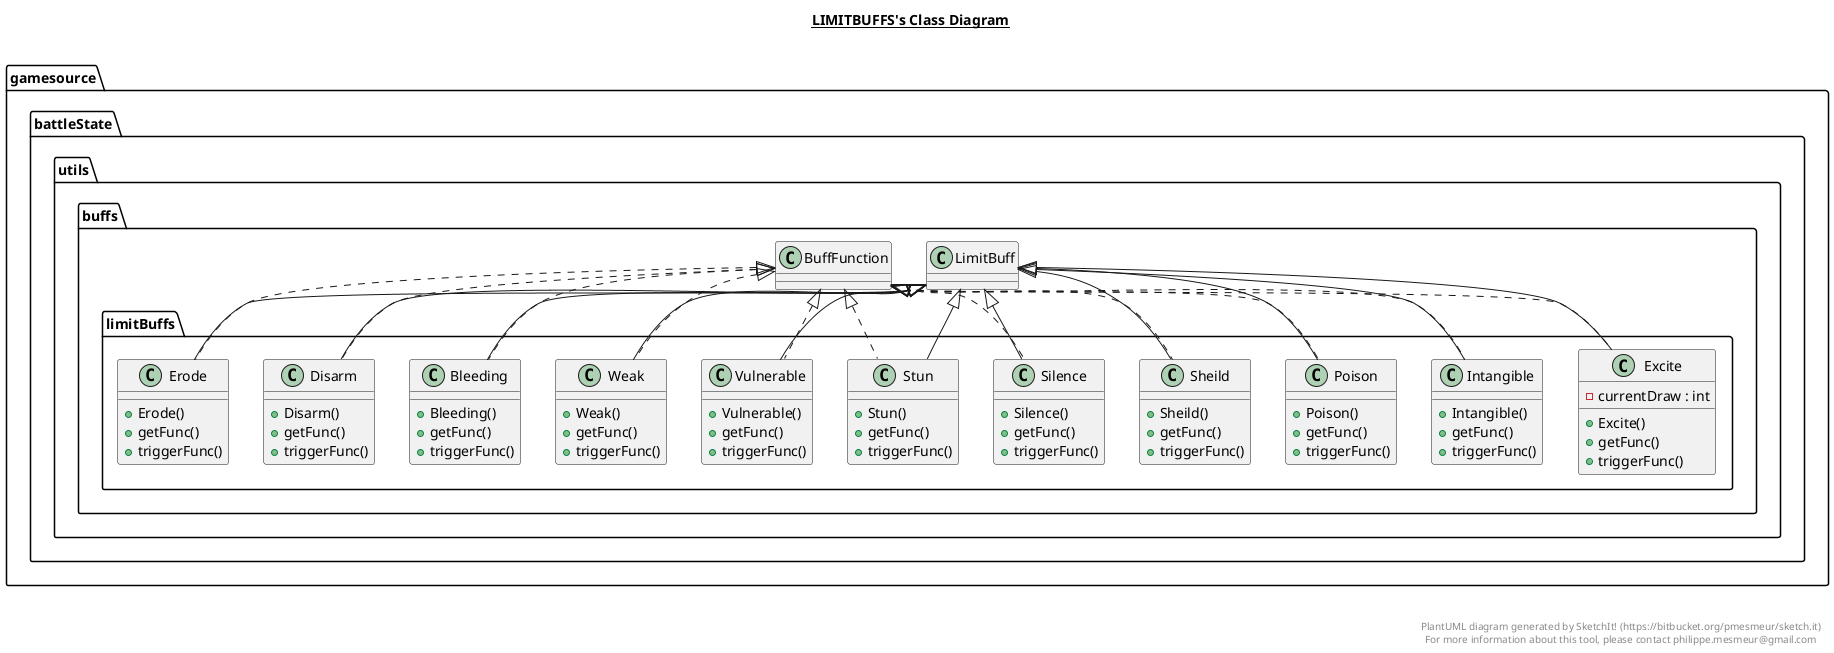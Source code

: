 @startuml

title __LIMITBUFFS's Class Diagram__\n

  namespace gamesource {
    namespace battleState.utils.buffs {
      namespace limitBuffs {
        class gamesource.battleState.utils.buffs.limitBuffs.Bleeding {
            + Bleeding()
            + getFunc()
            + triggerFunc()
        }
      }
    }
  }
  

  namespace gamesource {
    namespace battleState.utils.buffs {
      namespace limitBuffs {
        class gamesource.battleState.utils.buffs.limitBuffs.Disarm {
            + Disarm()
            + getFunc()
            + triggerFunc()
        }
      }
    }
  }
  

  namespace gamesource {
    namespace battleState.utils.buffs {
      namespace limitBuffs {
        class gamesource.battleState.utils.buffs.limitBuffs.Erode {
            + Erode()
            + getFunc()
            + triggerFunc()
        }
      }
    }
  }
  

  namespace gamesource {
    namespace battleState.utils.buffs {
      namespace limitBuffs {
        class gamesource.battleState.utils.buffs.limitBuffs.Excite {
            - currentDraw : int
            + Excite()
            + getFunc()
            + triggerFunc()
        }
      }
    }
  }
  

  namespace gamesource {
    namespace battleState.utils.buffs {
      namespace limitBuffs {
        class gamesource.battleState.utils.buffs.limitBuffs.Intangible {
            + Intangible()
            + getFunc()
            + triggerFunc()
        }
      }
    }
  }
  

  namespace gamesource {
    namespace battleState.utils.buffs {
      namespace limitBuffs {
        class gamesource.battleState.utils.buffs.limitBuffs.Poison {
            + Poison()
            + getFunc()
            + triggerFunc()
        }
      }
    }
  }
  

  namespace gamesource {
    namespace battleState.utils.buffs {
      namespace limitBuffs {
        class gamesource.battleState.utils.buffs.limitBuffs.Sheild {
            + Sheild()
            + getFunc()
            + triggerFunc()
        }
      }
    }
  }
  

  namespace gamesource {
    namespace battleState.utils.buffs {
      namespace limitBuffs {
        class gamesource.battleState.utils.buffs.limitBuffs.Silence {
            + Silence()
            + getFunc()
            + triggerFunc()
        }
      }
    }
  }
  

  namespace gamesource {
    namespace battleState.utils.buffs {
      namespace limitBuffs {
        class gamesource.battleState.utils.buffs.limitBuffs.Stun {
            + Stun()
            + getFunc()
            + triggerFunc()
        }
      }
    }
  }
  

  namespace gamesource {
    namespace battleState.utils.buffs {
      namespace limitBuffs {
        class gamesource.battleState.utils.buffs.limitBuffs.Vulnerable {
            + Vulnerable()
            + getFunc()
            + triggerFunc()
        }
      }
    }
  }
  

  namespace gamesource {
    namespace battleState.utils.buffs {
      namespace limitBuffs {
        class gamesource.battleState.utils.buffs.limitBuffs.Weak {
            + Weak()
            + getFunc()
            + triggerFunc()
        }
      }
    }
  }
  

  gamesource.battleState.utils.buffs.limitBuffs.Bleeding .up.|> gamesource.battleState.utils.buffs.BuffFunction
  gamesource.battleState.utils.buffs.limitBuffs.Bleeding -up-|> gamesource.battleState.utils.buffs.LimitBuff
  gamesource.battleState.utils.buffs.limitBuffs.Disarm .up.|> gamesource.battleState.utils.buffs.BuffFunction
  gamesource.battleState.utils.buffs.limitBuffs.Disarm -up-|> gamesource.battleState.utils.buffs.LimitBuff
  gamesource.battleState.utils.buffs.limitBuffs.Erode .up.|> gamesource.battleState.utils.buffs.BuffFunction
  gamesource.battleState.utils.buffs.limitBuffs.Erode -up-|> gamesource.battleState.utils.buffs.LimitBuff
  gamesource.battleState.utils.buffs.limitBuffs.Excite .up.|> gamesource.battleState.utils.buffs.BuffFunction
  gamesource.battleState.utils.buffs.limitBuffs.Excite -up-|> gamesource.battleState.utils.buffs.LimitBuff
  gamesource.battleState.utils.buffs.limitBuffs.Intangible .up.|> gamesource.battleState.utils.buffs.BuffFunction
  gamesource.battleState.utils.buffs.limitBuffs.Intangible -up-|> gamesource.battleState.utils.buffs.LimitBuff
  gamesource.battleState.utils.buffs.limitBuffs.Poison .up.|> gamesource.battleState.utils.buffs.BuffFunction
  gamesource.battleState.utils.buffs.limitBuffs.Poison -up-|> gamesource.battleState.utils.buffs.LimitBuff
  gamesource.battleState.utils.buffs.limitBuffs.Sheild .up.|> gamesource.battleState.utils.buffs.BuffFunction
  gamesource.battleState.utils.buffs.limitBuffs.Sheild -up-|> gamesource.battleState.utils.buffs.LimitBuff
  gamesource.battleState.utils.buffs.limitBuffs.Silence .up.|> gamesource.battleState.utils.buffs.BuffFunction
  gamesource.battleState.utils.buffs.limitBuffs.Silence -up-|> gamesource.battleState.utils.buffs.LimitBuff
  gamesource.battleState.utils.buffs.limitBuffs.Stun .up.|> gamesource.battleState.utils.buffs.BuffFunction
  gamesource.battleState.utils.buffs.limitBuffs.Stun -up-|> gamesource.battleState.utils.buffs.LimitBuff
  gamesource.battleState.utils.buffs.limitBuffs.Vulnerable .up.|> gamesource.battleState.utils.buffs.BuffFunction
  gamesource.battleState.utils.buffs.limitBuffs.Vulnerable -up-|> gamesource.battleState.utils.buffs.LimitBuff
  gamesource.battleState.utils.buffs.limitBuffs.Weak .up.|> gamesource.battleState.utils.buffs.BuffFunction
  gamesource.battleState.utils.buffs.limitBuffs.Weak -up-|> gamesource.battleState.utils.buffs.LimitBuff


right footer


PlantUML diagram generated by SketchIt! (https://bitbucket.org/pmesmeur/sketch.it)
For more information about this tool, please contact philippe.mesmeur@gmail.com
endfooter

@enduml
